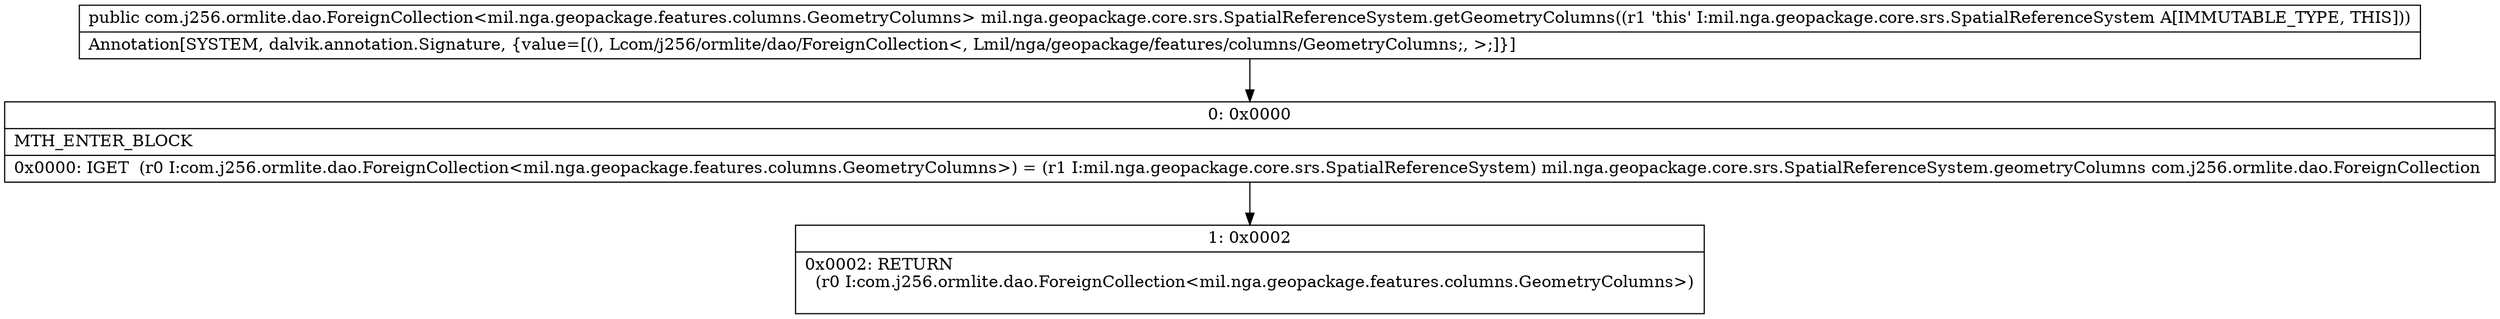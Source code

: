 digraph "CFG formil.nga.geopackage.core.srs.SpatialReferenceSystem.getGeometryColumns()Lcom\/j256\/ormlite\/dao\/ForeignCollection;" {
Node_0 [shape=record,label="{0\:\ 0x0000|MTH_ENTER_BLOCK\l|0x0000: IGET  (r0 I:com.j256.ormlite.dao.ForeignCollection\<mil.nga.geopackage.features.columns.GeometryColumns\>) = (r1 I:mil.nga.geopackage.core.srs.SpatialReferenceSystem) mil.nga.geopackage.core.srs.SpatialReferenceSystem.geometryColumns com.j256.ormlite.dao.ForeignCollection \l}"];
Node_1 [shape=record,label="{1\:\ 0x0002|0x0002: RETURN  \l  (r0 I:com.j256.ormlite.dao.ForeignCollection\<mil.nga.geopackage.features.columns.GeometryColumns\>)\l \l}"];
MethodNode[shape=record,label="{public com.j256.ormlite.dao.ForeignCollection\<mil.nga.geopackage.features.columns.GeometryColumns\> mil.nga.geopackage.core.srs.SpatialReferenceSystem.getGeometryColumns((r1 'this' I:mil.nga.geopackage.core.srs.SpatialReferenceSystem A[IMMUTABLE_TYPE, THIS]))  | Annotation[SYSTEM, dalvik.annotation.Signature, \{value=[(), Lcom\/j256\/ormlite\/dao\/ForeignCollection\<, Lmil\/nga\/geopackage\/features\/columns\/GeometryColumns;, \>;]\}]\l}"];
MethodNode -> Node_0;
Node_0 -> Node_1;
}

